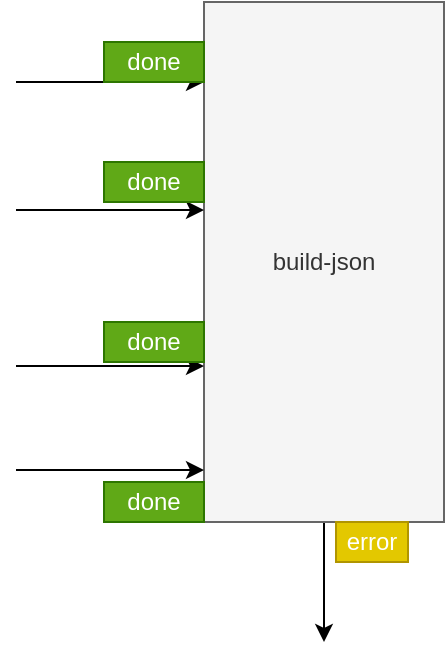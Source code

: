 <mxfile version="13.0.3" type="device" pages="5"><diagram id="1T1EqcgfaU6GcbrM_Jv0" name="build-json-external"><mxGraphModel dx="1061" dy="634" grid="1" gridSize="10" guides="1" tooltips="1" connect="1" arrows="1" fold="1" page="1" pageScale="1" pageWidth="827" pageHeight="1169" math="0" shadow="0"><root><mxCell id="0"/><mxCell id="1" parent="0"/><mxCell id="EghXT7WnJ9VSpWPg2EPJ-9" style="edgeStyle=orthogonalEdgeStyle;rounded=0;orthogonalLoop=1;jettySize=auto;html=1;exitX=0.5;exitY=1;exitDx=0;exitDy=0;" edge="1" parent="1" source="EghXT7WnJ9VSpWPg2EPJ-6"><mxGeometry relative="1" as="geometry"><mxPoint x="354" y="460" as="targetPoint"/></mxGeometry></mxCell><mxCell id="EghXT7WnJ9VSpWPg2EPJ-6" value="build-json" style="rounded=0;whiteSpace=wrap;html=1;points=[[0,0],[0,0.1],[0,0.2],[0,0.3],[0,0.4],[0,0.5],[0,0.6],[0,0.7],[0,0.8],[0,0.9],[0,1],[0.1,0],[0.2,0],[0.3,0],[0.4,0],[0.5,0],[0.6,0],[0.7,0],[0.8,0],[0.9,0],[1,0],[1,0.1],[1,0.2],[1,0.3],[1,0.4],[1,0.5],[1,0.6],[1,0.7],[1,0.8],[1,0.9],[0.1,1],[0.2,1],[0.3,1],[0.4,1],[0.5,1],[0.6,1],[0.7,1],[0.8,1],[0.9,1],[1,1]];fillColor=#f5f5f5;strokeColor=#666666;fontColor=#333333;" vertex="1" parent="1"><mxGeometry x="294" y="140" width="120" height="260" as="geometry"/></mxCell><mxCell id="EghXT7WnJ9VSpWPg2EPJ-7" value="" style="endArrow=classic;html=1;entryX=1;entryY=0;entryDx=0;entryDy=0;" edge="1" parent="1"><mxGeometry width="50" height="50" relative="1" as="geometry"><mxPoint x="200" y="180" as="sourcePoint"/><mxPoint x="294" y="180" as="targetPoint"/></mxGeometry></mxCell><mxCell id="EghXT7WnJ9VSpWPg2EPJ-12" value="error" style="text;html=1;strokeColor=#B09500;fillColor=#e3c800;align=center;verticalAlign=middle;whiteSpace=wrap;rounded=0;fontColor=#ffffff;" vertex="1" parent="1"><mxGeometry x="360" y="400" width="36" height="20" as="geometry"/></mxCell><mxCell id="NrmeNeagCms5AwJMBJBR-1" value="" style="endArrow=classic;html=1;entryX=0;entryY=0.4;entryDx=0;entryDy=0;" edge="1" parent="1" target="EghXT7WnJ9VSpWPg2EPJ-6"><mxGeometry width="50" height="50" relative="1" as="geometry"><mxPoint x="200" y="244" as="sourcePoint"/><mxPoint x="304" y="215" as="targetPoint"/></mxGeometry></mxCell><mxCell id="NrmeNeagCms5AwJMBJBR-2" value="done" style="text;html=1;strokeColor=#2D7600;fillColor=#60a917;align=center;verticalAlign=middle;whiteSpace=wrap;rounded=0;fontColor=#ffffff;" vertex="1" parent="1"><mxGeometry x="244" y="220" width="50" height="20" as="geometry"/></mxCell><mxCell id="NrmeNeagCms5AwJMBJBR-3" value="" style="endArrow=classic;html=1;entryX=0;entryY=0.7;entryDx=0;entryDy=0;" edge="1" parent="1" target="EghXT7WnJ9VSpWPg2EPJ-6"><mxGeometry width="50" height="50" relative="1" as="geometry"><mxPoint x="200" y="322" as="sourcePoint"/><mxPoint x="314" y="225" as="targetPoint"/></mxGeometry></mxCell><mxCell id="NrmeNeagCms5AwJMBJBR-4" value="done" style="text;html=1;strokeColor=#2D7600;fillColor=#60a917;align=center;verticalAlign=middle;whiteSpace=wrap;rounded=0;fontColor=#ffffff;" vertex="1" parent="1"><mxGeometry x="244" y="300" width="50" height="20" as="geometry"/></mxCell><mxCell id="NrmeNeagCms5AwJMBJBR-5" value="" style="endArrow=classic;html=1;entryX=0;entryY=0.9;entryDx=0;entryDy=0;" edge="1" parent="1" target="EghXT7WnJ9VSpWPg2EPJ-6"><mxGeometry width="50" height="50" relative="1" as="geometry"><mxPoint x="200" y="374" as="sourcePoint"/><mxPoint x="274" y="335" as="targetPoint"/></mxGeometry></mxCell><mxCell id="NrmeNeagCms5AwJMBJBR-6" value="done" style="text;html=1;strokeColor=#2D7600;fillColor=#60a917;align=center;verticalAlign=middle;whiteSpace=wrap;rounded=0;fontColor=#ffffff;" vertex="1" parent="1"><mxGeometry x="244" y="380" width="50" height="20" as="geometry"/></mxCell><mxCell id="NrmeNeagCms5AwJMBJBR-7" value="done" style="text;html=1;strokeColor=#2D7600;fillColor=#60a917;align=center;verticalAlign=middle;whiteSpace=wrap;rounded=0;fontColor=#ffffff;" vertex="1" parent="1"><mxGeometry x="244" y="160" width="50" height="20" as="geometry"/></mxCell></root></mxGraphModel></diagram><diagram name="build-json" id="1xLHEG2mEFRlmE358pij"><mxGraphModel dx="1061" dy="597" grid="1" gridSize="10" guides="1" tooltips="1" connect="1" arrows="1" fold="1" page="1" pageScale="1" pageWidth="827" pageHeight="1169" math="0" shadow="0"><root><mxCell id="z_yhmAjDzCbrWpka-lIj-0"/><mxCell id="z_yhmAjDzCbrWpka-lIj-1" parent="z_yhmAjDzCbrWpka-lIj-0"/><mxCell id="im0P0ACv-DUGU15L27CB-7" style="edgeStyle=orthogonalEdgeStyle;rounded=0;orthogonalLoop=1;jettySize=auto;html=1;exitX=1;exitY=0.5;exitDx=0;exitDy=0;entryX=0.008;entryY=0.164;entryDx=0;entryDy=0;entryPerimeter=0;" edge="1" parent="z_yhmAjDzCbrWpka-lIj-1" source="z_yhmAjDzCbrWpka-lIj-2" target="z_yhmAjDzCbrWpka-lIj-15"><mxGeometry relative="1" as="geometry"/></mxCell><mxCell id="z_yhmAjDzCbrWpka-lIj-2" value="alist-filename" style="ellipse;fillColor=#60a917;strokeColor=#2D7600;fontColor=#ffffff;" vertex="1" parent="z_yhmAjDzCbrWpka-lIj-1"><mxGeometry x="45" y="340" width="90" height="40" as="geometry"/></mxCell><mxCell id="im0P0ACv-DUGU15L27CB-6" style="edgeStyle=orthogonalEdgeStyle;rounded=0;orthogonalLoop=1;jettySize=auto;html=1;exitX=1;exitY=0.5;exitDx=0;exitDy=0;entryX=0;entryY=0.25;entryDx=0;entryDy=0;" edge="1" parent="z_yhmAjDzCbrWpka-lIj-1" source="z_yhmAjDzCbrWpka-lIj-3" target="z_yhmAjDzCbrWpka-lIj-8"><mxGeometry relative="1" as="geometry"><Array as="points"><mxPoint x="450" y="90"/><mxPoint x="450" y="138"/></Array></mxGeometry></mxCell><mxCell id="z_yhmAjDzCbrWpka-lIj-3" value="output-filename" style="ellipse;fillColor=#60a917;strokeColor=#2D7600;fontColor=#ffffff;" vertex="1" parent="z_yhmAjDzCbrWpka-lIj-1"><mxGeometry x="50" y="70" width="90" height="40" as="geometry"/></mxCell><mxCell id="im0P0ACv-DUGU15L27CB-4" style="edgeStyle=orthogonalEdgeStyle;rounded=0;orthogonalLoop=1;jettySize=auto;html=1;exitX=1;exitY=0.5;exitDx=0;exitDy=0;entryX=0;entryY=0.4;entryDx=0;entryDy=0;" edge="1" parent="z_yhmAjDzCbrWpka-lIj-1" source="z_yhmAjDzCbrWpka-lIj-4" target="im0P0ACv-DUGU15L27CB-0"><mxGeometry relative="1" as="geometry"/></mxCell><mxCell id="z_yhmAjDzCbrWpka-lIj-4" value="svg-filename" style="ellipse;fillColor=#60a917;strokeColor=#2D7600;fontColor=#ffffff;" vertex="1" parent="z_yhmAjDzCbrWpka-lIj-1"><mxGeometry x="50" y="220" width="80" height="40" as="geometry"/></mxCell><mxCell id="im0P0ACv-DUGU15L27CB-2" style="edgeStyle=orthogonalEdgeStyle;rounded=0;orthogonalLoop=1;jettySize=auto;html=1;exitX=1;exitY=0.5;exitDx=0;exitDy=0;entryX=0;entryY=0.1;entryDx=0;entryDy=0;" edge="1" parent="z_yhmAjDzCbrWpka-lIj-1" source="z_yhmAjDzCbrWpka-lIj-5" target="im0P0ACv-DUGU15L27CB-0"><mxGeometry relative="1" as="geometry"/></mxCell><mxCell id="z_yhmAjDzCbrWpka-lIj-5" value="done" style="ellipse;fillColor=#60a917;strokeColor=#2D7600;fontColor=#ffffff;" vertex="1" parent="z_yhmAjDzCbrWpka-lIj-1"><mxGeometry x="60" y="140" width="70" height="40" as="geometry"/></mxCell><mxCell id="z_yhmAjDzCbrWpka-lIj-6" value="error" style="ellipse;fillColor=#e3c800;strokeColor=#B09500;fontColor=#ffffff;" vertex="1" parent="z_yhmAjDzCbrWpka-lIj-1"><mxGeometry x="720" y="500" width="70" height="40" as="geometry"/></mxCell><mxCell id="im0P0ACv-DUGU15L27CB-9" style="edgeStyle=orthogonalEdgeStyle;rounded=0;orthogonalLoop=1;jettySize=auto;html=1;exitX=0.5;exitY=1;exitDx=0;exitDy=0;entryX=0;entryY=0.5;entryDx=0;entryDy=0;" edge="1" parent="z_yhmAjDzCbrWpka-lIj-1" source="z_yhmAjDzCbrWpka-lIj-8" target="z_yhmAjDzCbrWpka-lIj-6"><mxGeometry relative="1" as="geometry"><Array as="points"><mxPoint x="594" y="250"/><mxPoint x="690" y="250"/><mxPoint x="690" y="520"/></Array></mxGeometry></mxCell><mxCell id="z_yhmAjDzCbrWpka-lIj-8" value="file-writer" style="rounded=0;fillColor=#f5f5f5;strokeColor=#666666;fontColor=#333333;" vertex="1" parent="z_yhmAjDzCbrWpka-lIj-1"><mxGeometry x="534" y="110" width="120" height="110" as="geometry"/></mxCell><mxCell id="z_yhmAjDzCbrWpka-lIj-11" value="filename" style="text;strokeColor=none;fillColor=none;align=center;verticalAlign=middle;rounded=0;" vertex="1" parent="z_yhmAjDzCbrWpka-lIj-1"><mxGeometry x="484" y="120" width="50" height="20" as="geometry"/></mxCell><mxCell id="z_yhmAjDzCbrWpka-lIj-12" value="write" style="text;strokeColor=none;fillColor=none;align=center;verticalAlign=middle;rounded=0;" vertex="1" parent="z_yhmAjDzCbrWpka-lIj-1"><mxGeometry x="484" y="190" width="50" height="20" as="geometry"/></mxCell><mxCell id="z_yhmAjDzCbrWpka-lIj-13" value="error" style="text;strokeColor=none;fillColor=none;align=center;verticalAlign=middle;rounded=0;" vertex="1" parent="z_yhmAjDzCbrWpka-lIj-1"><mxGeometry x="600" y="220" width="36" height="20" as="geometry"/></mxCell><mxCell id="im0P0ACv-DUGU15L27CB-8" style="edgeStyle=orthogonalEdgeStyle;rounded=0;orthogonalLoop=1;jettySize=auto;html=1;exitX=0.5;exitY=1;exitDx=0;exitDy=0;entryX=0;entryY=0.5;entryDx=0;entryDy=0;" edge="1" parent="z_yhmAjDzCbrWpka-lIj-1" source="z_yhmAjDzCbrWpka-lIj-15" target="z_yhmAjDzCbrWpka-lIj-6"><mxGeometry relative="1" as="geometry"/></mxCell><mxCell id="z_yhmAjDzCbrWpka-lIj-15" value="alist-writer" style="rounded=0;fillColor=#f5f5f5;strokeColor=#666666;fontColor=#333333;" vertex="1" parent="z_yhmAjDzCbrWpka-lIj-1"><mxGeometry x="534" y="340" width="120" height="110" as="geometry"/></mxCell><mxCell id="z_yhmAjDzCbrWpka-lIj-18" value="filename" style="text;strokeColor=none;fillColor=none;align=center;verticalAlign=middle;rounded=0;" vertex="1" parent="z_yhmAjDzCbrWpka-lIj-1"><mxGeometry x="484" y="340" width="50" height="20" as="geometry"/></mxCell><mxCell id="z_yhmAjDzCbrWpka-lIj-19" value="write" style="text;strokeColor=none;fillColor=none;align=center;verticalAlign=middle;rounded=0;" vertex="1" parent="z_yhmAjDzCbrWpka-lIj-1"><mxGeometry x="484" y="430" width="50" height="20" as="geometry"/></mxCell><mxCell id="z_yhmAjDzCbrWpka-lIj-20" value="error" style="text;strokeColor=none;fillColor=none;align=center;verticalAlign=middle;rounded=0;" vertex="1" parent="z_yhmAjDzCbrWpka-lIj-1"><mxGeometry x="600" y="450" width="36" height="20" as="geometry"/></mxCell><mxCell id="im0P0ACv-DUGU15L27CB-10" style="edgeStyle=orthogonalEdgeStyle;rounded=0;orthogonalLoop=1;jettySize=auto;html=1;exitX=0.5;exitY=1;exitDx=0;exitDy=0;entryX=0;entryY=0.5;entryDx=0;entryDy=0;" edge="1" parent="z_yhmAjDzCbrWpka-lIj-1" source="im0P0ACv-DUGU15L27CB-0" target="z_yhmAjDzCbrWpka-lIj-6"><mxGeometry relative="1" as="geometry"/></mxCell><mxCell id="im0P0ACv-DUGU15L27CB-12" style="edgeStyle=orthogonalEdgeStyle;rounded=0;orthogonalLoop=1;jettySize=auto;html=1;exitX=1;exitY=0.3;exitDx=0;exitDy=0;entryX=0;entryY=0.75;entryDx=0;entryDy=0;" edge="1" parent="z_yhmAjDzCbrWpka-lIj-1" source="im0P0ACv-DUGU15L27CB-0" target="z_yhmAjDzCbrWpka-lIj-8"><mxGeometry relative="1" as="geometry"/></mxCell><mxCell id="im0P0ACv-DUGU15L27CB-14" style="edgeStyle=orthogonalEdgeStyle;rounded=0;orthogonalLoop=1;jettySize=auto;html=1;exitX=1;exitY=0.8;exitDx=0;exitDy=0;entryX=0;entryY=0.75;entryDx=0;entryDy=0;" edge="1" parent="z_yhmAjDzCbrWpka-lIj-1" source="im0P0ACv-DUGU15L27CB-0" target="z_yhmAjDzCbrWpka-lIj-15"><mxGeometry relative="1" as="geometry"><Array as="points"><mxPoint x="460" y="268"/><mxPoint x="460" y="423"/></Array></mxGeometry></mxCell><mxCell id="im0P0ACv-DUGU15L27CB-0" value="build" style="rounded=0;points=[[0,0],[0,0.1],[0,0.2],[0,0.3],[0,0.4],[0,0.5],[0,0.6],[0,0.7],[0,0.8],[0,0.9],[0,1],[0.1,0],[0.2,0],[0.3,0],[0.4,0],[0.5,0],[0.6,0],[0.7,0],[0.8,0],[0.9,0],[1,0],[1,0.1],[1,0.2],[1,0.3],[1,0.4],[1,0.5],[1,0.6],[1,0.7],[1,0.8],[1,0.9],[0.1,1],[0.2,1],[0.3,1],[0.4,1],[0.5,1],[0.6,1],[0.7,1],[0.8,1],[0.9,1],[1,1]]" vertex="1" parent="z_yhmAjDzCbrWpka-lIj-1"><mxGeometry x="300" y="140" width="120" height="160" as="geometry"/></mxCell><mxCell id="im0P0ACv-DUGU15L27CB-3" value="done" style="text;strokeColor=none;fillColor=none;align=center;verticalAlign=middle;rounded=0;" vertex="1" parent="z_yhmAjDzCbrWpka-lIj-1"><mxGeometry x="250" y="140" width="50" height="20" as="geometry"/></mxCell><mxCell id="im0P0ACv-DUGU15L27CB-5" value="svg-filename" style="text;strokeColor=none;fillColor=none;align=center;verticalAlign=middle;rounded=0;" vertex="1" parent="z_yhmAjDzCbrWpka-lIj-1"><mxGeometry x="220" y="180" width="80" height="20" as="geometry"/></mxCell><mxCell id="im0P0ACv-DUGU15L27CB-11" value="error" style="text;strokeColor=none;fillColor=none;align=center;verticalAlign=middle;rounded=0;" vertex="1" parent="z_yhmAjDzCbrWpka-lIj-1"><mxGeometry x="360" y="300" width="36" height="20" as="geometry"/></mxCell><mxCell id="im0P0ACv-DUGU15L27CB-13" value="json-collection" style="text;strokeColor=none;fillColor=none;align=center;verticalAlign=middle;rounded=0;" vertex="1" parent="z_yhmAjDzCbrWpka-lIj-1"><mxGeometry x="420" y="170" width="80" height="20" as="geometry"/></mxCell><mxCell id="im0P0ACv-DUGU15L27CB-15" value="alist" style="text;strokeColor=none;fillColor=none;align=center;verticalAlign=middle;rounded=0;" vertex="1" parent="z_yhmAjDzCbrWpka-lIj-1"><mxGeometry x="420" y="240" width="50" height="20" as="geometry"/></mxCell></root></mxGraphModel></diagram><diagram id="f4ItNwVs6xwVN_JM17BA" name="build"><mxGraphModel dx="1061" dy="597" grid="1" gridSize="10" guides="1" tooltips="1" connect="1" arrows="1" fold="1" page="1" pageScale="1" pageWidth="1169" pageHeight="827" math="0" shadow="0"><root><mxCell id="zDR7aq5F81rlxjA4Itsq-0"/><mxCell id="zDR7aq5F81rlxjA4Itsq-1" parent="zDR7aq5F81rlxjA4Itsq-0"/><mxCell id="1GD4Z7pLO8hJJExe25a3-0" value="error" style="ellipse;fillColor=#e3c800;strokeColor=#B09500;fontColor=#ffffff;" vertex="1" parent="zDR7aq5F81rlxjA4Itsq-1"><mxGeometry x="1000" y="480" width="70" height="40" as="geometry"/></mxCell><mxCell id="1GD4Z7pLO8hJJExe25a3-1" value="done" style="ellipse;fillColor=#e3c800;strokeColor=#B09500;fontColor=#ffffff;" vertex="1" parent="zDR7aq5F81rlxjA4Itsq-1"><mxGeometry x="1000" y="320" width="70" height="40" as="geometry"/></mxCell><mxCell id="1GD4Z7pLO8hJJExe25a3-2" value="alist" style="ellipse;fillColor=#e3c800;strokeColor=#B09500;fontColor=#ffffff;" vertex="1" parent="zDR7aq5F81rlxjA4Itsq-1"><mxGeometry x="1000" y="240" width="70" height="40" as="geometry"/></mxCell><mxCell id="LwsHTdTkZZeSENT47YjR-4" style="edgeStyle=orthogonalEdgeStyle;rounded=0;orthogonalLoop=1;jettySize=auto;html=1;exitX=1;exitY=0.5;exitDx=0;exitDy=0;entryX=0;entryY=0.1;entryDx=0;entryDy=0;" edge="1" parent="zDR7aq5F81rlxjA4Itsq-1" source="nuTjEJ0z_hi4mHTSyG8Z-0" target="nuTjEJ0z_hi4mHTSyG8Z-4"><mxGeometry relative="1" as="geometry"><Array as="points"><mxPoint x="200" y="130"/><mxPoint x="200" y="144"/></Array></mxGeometry></mxCell><mxCell id="nuTjEJ0z_hi4mHTSyG8Z-0" value="svg-filename" style="ellipse;fillColor=#60a917;strokeColor=#2D7600;fontColor=#ffffff;" vertex="1" parent="zDR7aq5F81rlxjA4Itsq-1"><mxGeometry x="80" y="110" width="90" height="40" as="geometry"/></mxCell><mxCell id="l39J67O5yQPsQDaYw05Q-1" style="edgeStyle=orthogonalEdgeStyle;rounded=0;orthogonalLoop=1;jettySize=auto;html=1;exitX=1;exitY=0.5;exitDx=0;exitDy=0;entryX=0;entryY=0.3;entryDx=0;entryDy=0;" edge="1" parent="zDR7aq5F81rlxjA4Itsq-1" source="nuTjEJ0z_hi4mHTSyG8Z-1" target="nuTjEJ0z_hi4mHTSyG8Z-4"><mxGeometry relative="1" as="geometry"/></mxCell><mxCell id="nuTjEJ0z_hi4mHTSyG8Z-1" value="done" style="ellipse;fillColor=#60a917;strokeColor=#2D7600;fontColor=#ffffff;" vertex="1" parent="zDR7aq5F81rlxjA4Itsq-1"><mxGeometry x="80" y="200" width="90" height="40" as="geometry"/></mxCell><mxCell id="nuTjEJ0z_hi4mHTSyG8Z-2" value="json-collection" style="ellipse;fillColor=#e3c800;strokeColor=#B09500;fontColor=#ffffff;" vertex="1" parent="zDR7aq5F81rlxjA4Itsq-1"><mxGeometry x="970" y="120" width="100" height="40" as="geometry"/></mxCell><mxCell id="l39J67O5yQPsQDaYw05Q-5" style="edgeStyle=orthogonalEdgeStyle;rounded=0;orthogonalLoop=1;jettySize=auto;html=1;exitX=1;exitY=0.2;exitDx=0;exitDy=0;entryX=0;entryY=0.1;entryDx=0;entryDy=0;" edge="1" parent="zDR7aq5F81rlxjA4Itsq-1" source="nuTjEJ0z_hi4mHTSyG8Z-4" target="nuTjEJ0z_hi4mHTSyG8Z-5"><mxGeometry relative="1" as="geometry"/></mxCell><mxCell id="l39J67O5yQPsQDaYw05Q-8" style="edgeStyle=orthogonalEdgeStyle;rounded=0;orthogonalLoop=1;jettySize=auto;html=1;exitX=1;exitY=0.5;exitDx=0;exitDy=0;entryX=0;entryY=0.4;entryDx=0;entryDy=0;" edge="1" parent="zDR7aq5F81rlxjA4Itsq-1" source="nuTjEJ0z_hi4mHTSyG8Z-4" target="nuTjEJ0z_hi4mHTSyG8Z-5"><mxGeometry relative="1" as="geometry"/></mxCell><mxCell id="l39J67O5yQPsQDaYw05Q-11" style="edgeStyle=orthogonalEdgeStyle;rounded=0;orthogonalLoop=1;jettySize=auto;html=1;exitX=1;exitY=0.8;exitDx=0;exitDy=0;entryX=-0.015;entryY=0.765;entryDx=0;entryDy=0;entryPerimeter=0;" edge="1" parent="zDR7aq5F81rlxjA4Itsq-1" source="nuTjEJ0z_hi4mHTSyG8Z-4" target="nuTjEJ0z_hi4mHTSyG8Z-5"><mxGeometry relative="1" as="geometry"/></mxCell><mxCell id="l39J67O5yQPsQDaYw05Q-20" style="edgeStyle=orthogonalEdgeStyle;rounded=0;orthogonalLoop=1;jettySize=auto;html=1;exitX=0.5;exitY=1;exitDx=0;exitDy=0;entryX=0;entryY=0.5;entryDx=0;entryDy=0;" edge="1" parent="zDR7aq5F81rlxjA4Itsq-1" source="nuTjEJ0z_hi4mHTSyG8Z-4" target="1GD4Z7pLO8hJJExe25a3-0"><mxGeometry relative="1" as="geometry"/></mxCell><mxCell id="nuTjEJ0z_hi4mHTSyG8Z-4" value="build-recursive" style="rounded=0;points=[[0,0],[0,0.1],[0,0.2],[0,0.3],[0,0.4],[0,0.5],[0,0.6],[0,0.7],[0,0.8],[0,0.9],[0,1],[0.1,0],[0.2,0],[0.3,0],[0.4,0],[0.5,0],[0.6,0],[0.7,0],[0.8,0],[0.9,0],[1,0],[1,0.1],[1,0.2],[1,0.3],[1,0.4],[1,0.5],[1,0.6],[1,0.7],[1,0.8],[1,0.9],[0.1,1],[0.2,1],[0.3,1],[0.4,1],[0.5,1],[0.6,1],[0.7,1],[0.8,1],[0.9,1],[1,1]]" vertex="1" parent="zDR7aq5F81rlxjA4Itsq-1"><mxGeometry x="280" y="120" width="160" height="240" as="geometry"/></mxCell><mxCell id="l39J67O5yQPsQDaYw05Q-3" style="edgeStyle=orthogonalEdgeStyle;rounded=0;orthogonalLoop=1;jettySize=auto;html=1;exitX=1;exitY=0.9;exitDx=0;exitDy=0;entryX=0;entryY=0.5;entryDx=0;entryDy=0;" edge="1" parent="zDR7aq5F81rlxjA4Itsq-1" source="nuTjEJ0z_hi4mHTSyG8Z-5" target="1GD4Z7pLO8hJJExe25a3-1"><mxGeometry relative="1" as="geometry"/></mxCell><mxCell id="l39J67O5yQPsQDaYw05Q-16" style="edgeStyle=orthogonalEdgeStyle;rounded=0;orthogonalLoop=1;jettySize=auto;html=1;exitX=1;exitY=0.1;exitDx=0;exitDy=0;" edge="1" parent="zDR7aq5F81rlxjA4Itsq-1" source="nuTjEJ0z_hi4mHTSyG8Z-5" target="nuTjEJ0z_hi4mHTSyG8Z-2"><mxGeometry relative="1" as="geometry"/></mxCell><mxCell id="l39J67O5yQPsQDaYw05Q-18" style="edgeStyle=orthogonalEdgeStyle;rounded=0;orthogonalLoop=1;jettySize=auto;html=1;exitX=1;exitY=0.4;exitDx=0;exitDy=0;entryX=0;entryY=0.5;entryDx=0;entryDy=0;" edge="1" parent="zDR7aq5F81rlxjA4Itsq-1" source="nuTjEJ0z_hi4mHTSyG8Z-5" target="1GD4Z7pLO8hJJExe25a3-2"><mxGeometry relative="1" as="geometry"/></mxCell><mxCell id="l39J67O5yQPsQDaYw05Q-21" style="edgeStyle=orthogonalEdgeStyle;rounded=0;orthogonalLoop=1;jettySize=auto;html=1;exitX=0.5;exitY=1;exitDx=0;exitDy=0;" edge="1" parent="zDR7aq5F81rlxjA4Itsq-1" source="nuTjEJ0z_hi4mHTSyG8Z-5"><mxGeometry relative="1" as="geometry"><mxPoint x="1000" y="500" as="targetPoint"/><Array as="points"><mxPoint x="705" y="500"/></Array></mxGeometry></mxCell><mxCell id="nuTjEJ0z_hi4mHTSyG8Z-5" value="build-collector" style="rounded=0;fillColor=#f5f5f5;strokeColor=#666666;fontColor=#333333;points=[[0,0],[0,0.1],[0,0.2],[0,0.3],[0,0.4],[0,0.5],[0,0.6],[0,0.7],[0,0.8],[0,0.9],[0,1],[0.1,0],[0.2,0],[0.3,0],[0.4,0],[0.5,0],[0.6,0],[0.7,0],[0.8,0],[0.9,0],[1,0],[1,0.1],[1,0.2],[1,0.3],[1,0.4],[1,0.5],[1,0.6],[1,0.7],[1,0.8],[1,0.9],[0.1,1],[0.2,1],[0.3,1],[0.4,1],[0.5,1],[0.6,1],[0.7,1],[0.8,1],[0.9,1],[1,1]]" vertex="1" parent="zDR7aq5F81rlxjA4Itsq-1"><mxGeometry x="640" y="160" width="130" height="200" as="geometry"/></mxCell><mxCell id="l39J67O5yQPsQDaYw05Q-0" value="svg-filename" style="text;strokeColor=none;fillColor=none;align=center;verticalAlign=middle;rounded=0;" vertex="1" parent="zDR7aq5F81rlxjA4Itsq-1"><mxGeometry x="210" y="120" width="70" height="20" as="geometry"/></mxCell><mxCell id="l39J67O5yQPsQDaYw05Q-2" value="done" style="text;strokeColor=none;fillColor=none;align=center;verticalAlign=middle;rounded=0;" vertex="1" parent="zDR7aq5F81rlxjA4Itsq-1"><mxGeometry x="230" y="170" width="50" height="20" as="geometry"/></mxCell><mxCell id="l39J67O5yQPsQDaYw05Q-4" value="done" style="text;strokeColor=none;fillColor=none;align=center;verticalAlign=middle;rounded=0;" vertex="1" parent="zDR7aq5F81rlxjA4Itsq-1"><mxGeometry x="770" y="340" width="50" height="20" as="geometry"/></mxCell><mxCell id="l39J67O5yQPsQDaYw05Q-6" value="graph" style="text;strokeColor=none;fillColor=none;align=center;verticalAlign=middle;rounded=0;" vertex="1" parent="zDR7aq5F81rlxjA4Itsq-1"><mxGeometry x="440" y="150" width="50" height="20" as="geometry"/></mxCell><mxCell id="l39J67O5yQPsQDaYw05Q-7" value="graph" style="text;strokeColor=none;fillColor=none;align=center;verticalAlign=middle;rounded=0;" vertex="1" parent="zDR7aq5F81rlxjA4Itsq-1"><mxGeometry x="590" y="160" width="50" height="20" as="geometry"/></mxCell><mxCell id="l39J67O5yQPsQDaYw05Q-9" value="name" style="text;strokeColor=none;fillColor=none;align=center;verticalAlign=middle;rounded=0;" vertex="1" parent="zDR7aq5F81rlxjA4Itsq-1"><mxGeometry x="440" y="220" width="50" height="20" as="geometry"/></mxCell><mxCell id="l39J67O5yQPsQDaYw05Q-10" value="name" style="text;strokeColor=none;fillColor=none;align=center;verticalAlign=middle;rounded=0;" vertex="1" parent="zDR7aq5F81rlxjA4Itsq-1"><mxGeometry x="590" y="220" width="50" height="20" as="geometry"/></mxCell><mxCell id="l39J67O5yQPsQDaYw05Q-12" value="descriptor" style="text;strokeColor=none;fillColor=none;align=center;verticalAlign=middle;rounded=0;" vertex="1" parent="zDR7aq5F81rlxjA4Itsq-1"><mxGeometry x="440" y="290" width="70" height="20" as="geometry"/></mxCell><mxCell id="l39J67O5yQPsQDaYw05Q-15" value="descriptor" style="text;strokeColor=none;fillColor=none;align=center;verticalAlign=middle;rounded=0;" vertex="1" parent="zDR7aq5F81rlxjA4Itsq-1"><mxGeometry x="570" y="320" width="70" height="20" as="geometry"/></mxCell><mxCell id="l39J67O5yQPsQDaYw05Q-17" value="final-code" style="text;strokeColor=none;fillColor=none;align=center;verticalAlign=middle;rounded=0;" vertex="1" parent="zDR7aq5F81rlxjA4Itsq-1"><mxGeometry x="770" y="160" width="70" height="20" as="geometry"/></mxCell><mxCell id="l39J67O5yQPsQDaYw05Q-19" value="alist" style="text;strokeColor=none;fillColor=none;align=center;verticalAlign=middle;rounded=0;" vertex="1" parent="zDR7aq5F81rlxjA4Itsq-1"><mxGeometry x="770" y="220" width="70" height="20" as="geometry"/></mxCell><mxCell id="l39J67O5yQPsQDaYw05Q-22" value="error" style="text;strokeColor=none;fillColor=none;align=center;verticalAlign=middle;rounded=0;" vertex="1" parent="zDR7aq5F81rlxjA4Itsq-1"><mxGeometry x="360" y="360" width="50" height="20" as="geometry"/></mxCell><mxCell id="l39J67O5yQPsQDaYw05Q-23" value="error" style="text;strokeColor=none;fillColor=none;align=center;verticalAlign=middle;rounded=0;" vertex="1" parent="zDR7aq5F81rlxjA4Itsq-1"><mxGeometry x="650" y="360" width="50" height="20" as="geometry"/></mxCell><mxCell id="b_Sfbcw37gU-q87eROqU-0" value="[{&quot;dir&quot;:&quot;build_process/&quot;,&quot;file&quot;:&quot;parts/cl/build-collector.lisp&quot;,&quot;kindName&quot;:&quot;build-collector&quot;,&quot;ref&quot;:&quot;master&quot;,&quot;repo&quot;:&quot;https://github.com/bmfbp/bmfbp.git&quot;}]" style="rounded=1;" vertex="1" parent="zDR7aq5F81rlxjA4Itsq-1"><mxGeometry x="60" y="570" width="900" height="70" as="geometry"/></mxCell></root></mxGraphModel></diagram><diagram name="build-recursive" id="Sb-dwRj97mzkCQ5goh9y"><mxGraphModel dx="2230" dy="597" grid="1" gridSize="10" guides="1" tooltips="1" connect="1" arrows="1" fold="1" page="1" pageScale="1" pageWidth="1169" pageHeight="827" math="0" shadow="0"><root><mxCell id="jy3WaruQbILw4qczyS1H-0"/><mxCell id="jy3WaruQbILw4qczyS1H-1" parent="jy3WaruQbILw4qczyS1H-0"/><mxCell id="jy3WaruQbILw4qczyS1H-2" style="edgeStyle=orthogonalEdgeStyle;rounded=0;orthogonalLoop=1;jettySize=auto;html=1;exitX=1;exitY=0.2;exitDx=0;exitDy=0;entryX=0.014;entryY=0.156;entryDx=0;entryDy=0;entryPerimeter=0;" edge="1" parent="jy3WaruQbILw4qczyS1H-1" source="jy3WaruQbILw4qczyS1H-4" target="cr90HOVM2Hntuyx2uaid-0"><mxGeometry relative="1" as="geometry"><mxPoint x="790" y="240" as="targetPoint"/><Array as="points"><mxPoint x="728" y="72"/><mxPoint x="728" y="120"/></Array></mxGeometry></mxCell><mxCell id="jy3WaruQbILw4qczyS1H-3" style="edgeStyle=orthogonalEdgeStyle;rounded=0;orthogonalLoop=1;jettySize=auto;html=1;exitX=0.4;exitY=1;exitDx=0;exitDy=0;entryX=0;entryY=0.5;entryDx=0;entryDy=0;" edge="1" parent="jy3WaruQbILw4qczyS1H-1" source="jy3WaruQbILw4qczyS1H-4" target="jy3WaruQbILw4qczyS1H-29"><mxGeometry relative="1" as="geometry"><Array as="points"><mxPoint x="488" y="240"/><mxPoint x="690" y="240"/><mxPoint x="690" y="500"/></Array></mxGeometry></mxCell><mxCell id="cr90HOVM2Hntuyx2uaid-22" style="edgeStyle=orthogonalEdgeStyle;rounded=0;orthogonalLoop=1;jettySize=auto;html=1;exitX=1;exitY=0.5;exitDx=0;exitDy=0;entryX=0;entryY=0.4;entryDx=0;entryDy=0;" edge="1" parent="jy3WaruQbILw4qczyS1H-1" source="jy3WaruQbILw4qczyS1H-4" target="jy3WaruQbILw4qczyS1H-11"><mxGeometry relative="1" as="geometry"><mxPoint x="680" y="120" as="targetPoint"/><Array as="points"><mxPoint x="700" y="120"/><mxPoint x="700" y="230"/><mxPoint x="100" y="230"/><mxPoint x="100" y="354"/></Array></mxGeometry></mxCell><mxCell id="cr90HOVM2Hntuyx2uaid-23" style="edgeStyle=orthogonalEdgeStyle;rounded=0;orthogonalLoop=1;jettySize=auto;html=1;exitX=1;exitY=0.9;exitDx=0;exitDy=0;entryX=1;entryY=1;entryDx=0;entryDy=0;" edge="1" parent="jy3WaruQbILw4qczyS1H-1" source="jy3WaruQbILw4qczyS1H-4" target="cr90HOVM2Hntuyx2uaid-6"><mxGeometry relative="1" as="geometry"><mxPoint x="690" y="184" as="targetPoint"/><Array as="points"><mxPoint x="680" y="184"/><mxPoint x="680" y="175"/></Array></mxGeometry></mxCell><mxCell id="jy3WaruQbILw4qczyS1H-4" value="compile-single-diagram" style="rounded=0;points=[[0,0],[0,0.1],[0,0.2],[0,0.3],[0,0.4],[0,0.5],[0,0.6],[0,0.7],[0,0.8],[0,0.9],[0,1],[0.1,0],[0.2,0],[0.3,0],[0.4,0],[0.5,0],[0.6,0],[0.7,0],[0.8,0],[0.9,0],[1,0],[1,0.1],[1,0.2],[1,0.3],[1,0.4],[1,0.5],[1,0.6],[1,0.7],[1,0.8],[1,0.9],[0.1,1],[0.2,1],[0.3,1],[0.4,1],[0.5,1],[0.6,1],[0.7,1],[0.8,1],[0.9,1],[1,1]]" vertex="1" parent="jy3WaruQbILw4qczyS1H-1"><mxGeometry x="440" y="40" width="160" height="160" as="geometry"/></mxCell><mxCell id="jy3WaruQbILw4qczyS1H-5" value="svg-filename" style="text;strokeColor=none;fillColor=none;align=center;verticalAlign=middle;rounded=0;" vertex="1" parent="jy3WaruQbILw4qczyS1H-1"><mxGeometry x="370" y="90" width="70" height="20" as="geometry"/></mxCell><mxCell id="jy3WaruQbILw4qczyS1H-6" value="error" style="text;strokeColor=none;fillColor=none;align=center;verticalAlign=middle;rounded=0;" vertex="1" parent="jy3WaruQbILw4qczyS1H-1"><mxGeometry x="500" y="200" width="36" height="20" as="geometry"/></mxCell><mxCell id="jy3WaruQbILw4qczyS1H-7" value="name" style="text;strokeColor=none;fillColor=none;align=center;verticalAlign=middle;rounded=0;" vertex="1" parent="jy3WaruQbILw4qczyS1H-1"><mxGeometry x="600" y="50" width="50" height="20" as="geometry"/></mxCell><mxCell id="jy3WaruQbILw4qczyS1H-8" style="edgeStyle=orthogonalEdgeStyle;rounded=0;orthogonalLoop=1;jettySize=auto;html=1;exitX=1;exitY=0.2;exitDx=0;exitDy=0;entryX=0;entryY=0.4;entryDx=0;entryDy=0;" edge="1" parent="jy3WaruQbILw4qczyS1H-1" source="jy3WaruQbILw4qczyS1H-11" target="jy3WaruQbILw4qczyS1H-21"><mxGeometry relative="1" as="geometry"><mxPoint x="1000" y="342" as="targetPoint"/><Array as="points"><mxPoint x="300" y="322"/><mxPoint x="300" y="344"/></Array></mxGeometry></mxCell><mxCell id="jy3WaruQbILw4qczyS1H-10" style="edgeStyle=orthogonalEdgeStyle;rounded=0;orthogonalLoop=1;jettySize=auto;html=1;exitX=0.4;exitY=1;exitDx=0;exitDy=0;entryX=0;entryY=0.5;entryDx=0;entryDy=0;" edge="1" parent="jy3WaruQbILw4qczyS1H-1" source="jy3WaruQbILw4qczyS1H-11" target="jy3WaruQbILw4qczyS1H-29"><mxGeometry relative="1" as="geometry"/></mxCell><mxCell id="jy3WaruQbILw4qczyS1H-11" value="get-manifest-file" style="rounded=0;fillColor=#f5f5f5;strokeColor=#666666;fontColor=#333333;points=[[0,0],[0,0.1],[0,0.2],[0,0.3],[0,0.4],[0,0.5],[0,0.6],[0,0.7],[0,0.8],[0,0.9],[0,1],[0.1,0],[0.2,0],[0.3,0],[0.4,0],[0.5,0],[0.6,0],[0.7,0],[0.8,0],[0.9,0],[1,0],[1,0.1],[1,0.2],[1,0.3],[1,0.4],[1,0.5],[1,0.6],[1,0.7],[1,0.8],[1,0.9],[0.1,1],[0.2,1],[0.3,1],[0.4,1],[0.5,1],[0.6,1],[0.7,1],[0.8,1],[0.9,1],[1,1]]" vertex="1" parent="jy3WaruQbILw4qczyS1H-1"><mxGeometry x="130" y="290" width="120" height="160" as="geometry"/></mxCell><mxCell id="jy3WaruQbILw4qczyS1H-12" value="in" style="text;strokeColor=none;fillColor=none;align=center;verticalAlign=middle;rounded=0;" vertex="1" parent="jy3WaruQbILw4qczyS1H-1"><mxGeometry x="110" y="330" width="20" height="20" as="geometry"/></mxCell><mxCell id="jy3WaruQbILw4qczyS1H-13" value="error" style="text;strokeColor=none;fillColor=none;align=center;verticalAlign=middle;rounded=0;" vertex="1" parent="jy3WaruQbILw4qczyS1H-1"><mxGeometry x="180" y="450" width="36" height="20" as="geometry"/></mxCell><mxCell id="jy3WaruQbILw4qczyS1H-14" value="out" style="text;strokeColor=none;fillColor=none;align=center;verticalAlign=middle;rounded=0;" vertex="1" parent="jy3WaruQbILw4qczyS1H-1"><mxGeometry x="250" y="300" width="30" height="20" as="geometry"/></mxCell><mxCell id="jy3WaruQbILw4qczyS1H-19" style="edgeStyle=orthogonalEdgeStyle;rounded=0;orthogonalLoop=1;jettySize=auto;html=1;entryX=0;entryY=0.9;entryDx=0;entryDy=0;exitX=1;exitY=0.8;exitDx=0;exitDy=0;" edge="1" parent="jy3WaruQbILw4qczyS1H-1" source="jy3WaruQbILw4qczyS1H-21" target="cr90HOVM2Hntuyx2uaid-0"><mxGeometry relative="1" as="geometry"><mxPoint x="755" y="127" as="sourcePoint"/><Array as="points"><mxPoint x="720" y="408"/><mxPoint x="720" y="239"/></Array></mxGeometry></mxCell><mxCell id="jy3WaruQbILw4qczyS1H-20" style="edgeStyle=orthogonalEdgeStyle;rounded=0;orthogonalLoop=1;jettySize=auto;html=1;exitX=0.4;exitY=1;exitDx=0;exitDy=0;entryX=0;entryY=0.5;entryDx=0;entryDy=0;" edge="1" parent="jy3WaruQbILw4qczyS1H-1" source="jy3WaruQbILw4qczyS1H-21" target="jy3WaruQbILw4qczyS1H-29"><mxGeometry relative="1" as="geometry"/></mxCell><mxCell id="cr90HOVM2Hntuyx2uaid-26" style="edgeStyle=orthogonalEdgeStyle;rounded=0;orthogonalLoop=1;jettySize=auto;html=1;exitX=1;exitY=0.1;exitDx=0;exitDy=0;entryX=1;entryY=1;entryDx=0;entryDy=0;" edge="1" parent="jy3WaruQbILw4qczyS1H-1" source="jy3WaruQbILw4qczyS1H-21" target="jy3WaruQbILw4qczyS1H-5"><mxGeometry relative="1" as="geometry"><mxPoint x="420" y="130" as="targetPoint"/><Array as="points"><mxPoint x="680" y="296"/><mxPoint x="680" y="260"/><mxPoint x="360" y="260"/><mxPoint x="360" y="110"/></Array></mxGeometry></mxCell><mxCell id="jy3WaruQbILw4qczyS1H-21" value="schematic-or-leaf" style="rounded=0;fillColor=#f5f5f5;strokeColor=#666666;fontColor=#333333;points=[[0,0],[0,0.1],[0,0.2],[0,0.3],[0,0.4],[0,0.5],[0,0.6],[0,0.7],[0,0.8],[0,0.9],[0,1],[0.1,0],[0.2,0],[0.3,0],[0.4,0],[0.5,0],[0.6,0],[0.7,0],[0.8,0],[0.9,0],[1,0],[1,0.1],[1,0.2],[1,0.3],[1,0.4],[1,0.5],[1,0.6],[1,0.7],[1,0.8],[1,0.9],[0.1,1],[0.2,1],[0.3,1],[0.4,1],[0.5,1],[0.6,1],[0.7,1],[0.8,1],[0.9,1],[1,1]]" vertex="1" parent="jy3WaruQbILw4qczyS1H-1"><mxGeometry x="440" y="280" width="120" height="160" as="geometry"/></mxCell><mxCell id="jy3WaruQbILw4qczyS1H-22" value="manifest-as-json-string" style="text;strokeColor=none;fillColor=none;align=center;verticalAlign=middle;rounded=0;" vertex="1" parent="jy3WaruQbILw4qczyS1H-1"><mxGeometry x="310" y="320" width="130" height="20" as="geometry"/></mxCell><mxCell id="jy3WaruQbILw4qczyS1H-23" value="error" style="text;strokeColor=none;fillColor=none;align=center;verticalAlign=middle;rounded=0;" vertex="1" parent="jy3WaruQbILw4qczyS1H-1"><mxGeometry x="500" y="440" width="36" height="20" as="geometry"/></mxCell><mxCell id="jy3WaruQbILw4qczyS1H-25" value="child-descriptor" style="text;strokeColor=none;fillColor=none;align=center;verticalAlign=middle;rounded=0;" vertex="1" parent="jy3WaruQbILw4qczyS1H-1"><mxGeometry x="560" y="380" width="90" height="20" as="geometry"/></mxCell><mxCell id="jy3WaruQbILw4qczyS1H-26" value="schematic-filename" style="text;strokeColor=none;fillColor=none;align=center;verticalAlign=middle;rounded=0;" vertex="1" parent="jy3WaruQbILw4qczyS1H-1"><mxGeometry x="565" y="270" width="105" height="20" as="geometry"/></mxCell><mxCell id="jy3WaruQbILw4qczyS1H-27" value="name" style="ellipse;fillColor=#e3c800;strokeColor=#B09500;fontColor=#ffffff;" vertex="1" parent="jy3WaruQbILw4qczyS1H-1"><mxGeometry x="1080" y="40" width="70" height="40" as="geometry"/></mxCell><mxCell id="jy3WaruQbILw4qczyS1H-28" value="graph" style="ellipse;fillColor=#e3c800;strokeColor=#B09500;fontColor=#ffffff;" vertex="1" parent="jy3WaruQbILw4qczyS1H-1"><mxGeometry x="1080" y="135" width="70" height="40" as="geometry"/></mxCell><mxCell id="jy3WaruQbILw4qczyS1H-29" value="error" style="ellipse;fillColor=#e3c800;strokeColor=#B09500;fontColor=#ffffff;" vertex="1" parent="jy3WaruQbILw4qczyS1H-1"><mxGeometry x="1080" y="480" width="70" height="40" as="geometry"/></mxCell><mxCell id="jy3WaruQbILw4qczyS1H-30" style="edgeStyle=orthogonalEdgeStyle;rounded=0;orthogonalLoop=1;jettySize=auto;html=1;exitX=1;exitY=0.5;exitDx=0;exitDy=0;entryX=1;entryY=1;entryDx=0;entryDy=0;" edge="1" parent="jy3WaruQbILw4qczyS1H-1" source="jy3WaruQbILw4qczyS1H-32" target="jy3WaruQbILw4qczyS1H-5"><mxGeometry relative="1" as="geometry"><mxPoint x="410" y="113" as="targetPoint"/><Array as="points"><mxPoint x="230" y="110"/><mxPoint x="230" y="110"/></Array></mxGeometry></mxCell><mxCell id="jy3WaruQbILw4qczyS1H-32" value="svg-filename" style="ellipse;fillColor=#60a917;strokeColor=#2D7600;fontColor=#ffffff;" vertex="1" parent="jy3WaruQbILw4qczyS1H-1"><mxGeometry x="75" y="90" width="90" height="40" as="geometry"/></mxCell><mxCell id="jy3WaruQbILw4qczyS1H-33" value="descriptor" style="ellipse;fillColor=#e3c800;strokeColor=#B09500;fontColor=#ffffff;" vertex="1" parent="jy3WaruQbILw4qczyS1H-1"><mxGeometry x="1080" y="240" width="70" height="40" as="geometry"/></mxCell><mxCell id="jy3WaruQbILw4qczyS1H-34" value="[{&quot;dir&quot;:&quot;build_process/&quot;,&quot;file&quot;:&quot;parts/cl/compile-single-diagram.lisp&quot;,&quot;kindName&quot;:&quot;compile-single-diagram&quot;,&quot;ref&quot;:&quot;master&quot;,&quot;repo&quot;:&quot;https://github.com/bmfbp/bmfbp.git&quot;},{&quot;dir&quot;:&quot;build_process/&quot;,&quot;file&quot;:&quot;parts/cl/get-manifest-file.lisp&quot;,&quot;kindName&quot;:&quot;get-manifest-file&quot;,&quot;ref&quot;:&quot;master&quot;,&quot;repo&quot;:&quot;https://github.com/bmfbp/bmfbp.git&quot;},{&quot;dir&quot;:&quot;build_process/&quot;,&quot;file&quot;:&quot;parts/cl/schematic-or-leaf.lisp&quot;,&quot;kindName&quot;:&quot;schematic-or-leaf&quot;,&quot;ref&quot;:&quot;master&quot;,&quot;repo&quot;:&quot;https://github.com/bmfbp/bmfbp.git&quot;},{&quot;dir&quot;:&quot;build_process/&quot;,&quot;file&quot;:&quot;parts/cl/children-before-graph.lisp&quot;,&quot;kindName&quot;:&quot;children-before-graph&quot;,&quot;ref&quot;:&quot;master&quot;,&quot;repo&quot;:&quot;https://github.com/bmfbp/bmfbp.git&quot;}]" style="rounded=1;" vertex="1" parent="jy3WaruQbILw4qczyS1H-1"><mxGeometry x="60" y="570" width="900" height="70" as="geometry"/></mxCell><mxCell id="cr90HOVM2Hntuyx2uaid-8" style="edgeStyle=orthogonalEdgeStyle;rounded=0;orthogonalLoop=1;jettySize=auto;html=1;exitX=1;exitY=0.1;exitDx=0;exitDy=0;entryX=0;entryY=0.5;entryDx=0;entryDy=0;" edge="1" parent="jy3WaruQbILw4qczyS1H-1" source="cr90HOVM2Hntuyx2uaid-0" target="jy3WaruQbILw4qczyS1H-27"><mxGeometry relative="1" as="geometry"><mxPoint x="1075" y="111" as="targetPoint"/><Array as="points"><mxPoint x="1050" y="111"/><mxPoint x="1050" y="60"/></Array></mxGeometry></mxCell><mxCell id="cr90HOVM2Hntuyx2uaid-9" style="edgeStyle=orthogonalEdgeStyle;rounded=0;orthogonalLoop=1;jettySize=auto;html=1;exitX=1;exitY=0.4;exitDx=0;exitDy=0;entryX=0;entryY=0.5;entryDx=0;entryDy=0;" edge="1" parent="jy3WaruQbILw4qczyS1H-1" source="cr90HOVM2Hntuyx2uaid-0" target="jy3WaruQbILw4qczyS1H-28"><mxGeometry relative="1" as="geometry"><mxPoint x="1075" y="159" as="targetPoint"/></mxGeometry></mxCell><mxCell id="cr90HOVM2Hntuyx2uaid-10" style="edgeStyle=orthogonalEdgeStyle;rounded=0;orthogonalLoop=1;jettySize=auto;html=1;exitX=1;exitY=0.8;exitDx=0;exitDy=0;entryX=0;entryY=0.5;entryDx=0;entryDy=0;" edge="1" parent="jy3WaruQbILw4qczyS1H-1" source="cr90HOVM2Hntuyx2uaid-0" target="jy3WaruQbILw4qczyS1H-33"><mxGeometry relative="1" as="geometry"><mxPoint x="1075" y="223" as="targetPoint"/></mxGeometry></mxCell><mxCell id="cr90HOVM2Hntuyx2uaid-11" style="edgeStyle=orthogonalEdgeStyle;rounded=0;orthogonalLoop=1;jettySize=auto;html=1;exitX=0.4;exitY=1;exitDx=0;exitDy=0;entryX=0;entryY=0.5;entryDx=0;entryDy=0;" edge="1" parent="jy3WaruQbILw4qczyS1H-1" source="cr90HOVM2Hntuyx2uaid-0" target="jy3WaruQbILw4qczyS1H-29"><mxGeometry relative="1" as="geometry"><mxPoint x="911" y="295" as="targetPoint"/></mxGeometry></mxCell><mxCell id="cr90HOVM2Hntuyx2uaid-0" value="children-before-graph" style="rounded=0;fillColor=#f5f5f5;strokeColor=#666666;fontColor=#333333;points=[[0,0],[0,0.1],[0,0.2],[0,0.3],[0,0.4],[0,0.5],[0,0.6],[0,0.7],[0,0.8],[0,0.9],[0,1],[0.1,0],[0.2,0],[0.3,0],[0.4,0],[0.5,0],[0.6,0],[0.7,0],[0.8,0],[0.9,0],[1,0],[1,0.1],[1,0.2],[1,0.3],[1,0.4],[1,0.5],[1,0.6],[1,0.7],[1,0.8],[1,0.9],[0.1,1],[0.2,1],[0.3,1],[0.4,1],[0.5,1],[0.6,1],[0.7,1],[0.8,1],[0.9,1],[1,1]]" vertex="1" parent="jy3WaruQbILw4qczyS1H-1"><mxGeometry x="855" y="95" width="140" height="160" as="geometry"/></mxCell><mxCell id="cr90HOVM2Hntuyx2uaid-5" value="child" style="text;strokeColor=none;fillColor=none;align=center;verticalAlign=middle;rounded=0;" vertex="1" parent="jy3WaruQbILw4qczyS1H-1"><mxGeometry x="800" y="240" width="50" height="20" as="geometry"/></mxCell><mxCell id="cr90HOVM2Hntuyx2uaid-6" value="graph" style="text;strokeColor=none;fillColor=none;align=center;verticalAlign=middle;rounded=0;" vertex="1" parent="jy3WaruQbILw4qczyS1H-1"><mxGeometry x="805" y="155" width="50" height="20" as="geometry"/></mxCell><mxCell id="cr90HOVM2Hntuyx2uaid-7" value="graph-name" style="text;strokeColor=none;fillColor=none;align=center;verticalAlign=middle;rounded=0;" vertex="1" parent="jy3WaruQbILw4qczyS1H-1"><mxGeometry x="780" y="95" width="70" height="20" as="geometry"/></mxCell><mxCell id="cr90HOVM2Hntuyx2uaid-12" value="error" style="text;strokeColor=none;fillColor=none;align=center;verticalAlign=middle;rounded=0;" vertex="1" parent="jy3WaruQbILw4qczyS1H-1"><mxGeometry x="915" y="255" width="36" height="20" as="geometry"/></mxCell><mxCell id="cr90HOVM2Hntuyx2uaid-13" value="name" style="text;strokeColor=none;fillColor=none;align=center;verticalAlign=middle;rounded=0;" vertex="1" parent="jy3WaruQbILw4qczyS1H-1"><mxGeometry x="1005" y="85" width="36" height="20" as="geometry"/></mxCell><mxCell id="cr90HOVM2Hntuyx2uaid-14" value="graph" style="text;strokeColor=none;fillColor=none;align=center;verticalAlign=middle;rounded=0;" vertex="1" parent="jy3WaruQbILw4qczyS1H-1"><mxGeometry x="995" y="135" width="36" height="20" as="geometry"/></mxCell><mxCell id="cr90HOVM2Hntuyx2uaid-15" value="descriptor" style="text;strokeColor=none;fillColor=none;align=center;verticalAlign=middle;rounded=0;" vertex="1" parent="jy3WaruQbILw4qczyS1H-1"><mxGeometry x="995" y="205" width="60" height="20" as="geometry"/></mxCell><mxCell id="cr90HOVM2Hntuyx2uaid-24" value="json-file-ref" style="text;strokeColor=none;fillColor=none;align=center;verticalAlign=middle;rounded=0;" vertex="1" parent="jy3WaruQbILw4qczyS1H-1"><mxGeometry x="600" y="95" width="70" height="20" as="geometry"/></mxCell><mxCell id="cr90HOVM2Hntuyx2uaid-25" value="graph" style="text;strokeColor=none;fillColor=none;align=center;verticalAlign=middle;rounded=0;" vertex="1" parent="jy3WaruQbILw4qczyS1H-1"><mxGeometry x="600" y="155" width="50" height="20" as="geometry"/></mxCell></root></mxGraphModel></diagram><diagram id="iOUB4IfpY4gQC19GiKvG" name="compile-single-diagram"><mxGraphModel dx="2230" dy="597" grid="1" gridSize="10" guides="1" tooltips="1" connect="1" arrows="1" fold="1" page="1" pageScale="1" pageWidth="1169" pageHeight="827" math="0" shadow="0"><root><mxCell id="1yHMk9s8EMCYYplAHnOv-0"/><mxCell id="1yHMk9s8EMCYYplAHnOv-1" parent="1yHMk9s8EMCYYplAHnOv-0"/><mxCell id="GzY_jDzzCWddh32Y0kt0-6" style="edgeStyle=orthogonalEdgeStyle;rounded=0;orthogonalLoop=1;jettySize=auto;html=1;exitX=1;exitY=0.2;exitDx=0;exitDy=0;entryX=0;entryY=0.5;entryDx=0;entryDy=0;" edge="1" parent="1yHMk9s8EMCYYplAHnOv-1" source="xBTp-joOYJBQPpVDEAfZ-0" target="nPhxu1eNpF8XtAYo2bp5-0"><mxGeometry relative="1" as="geometry"/></mxCell><mxCell id="GzY_jDzzCWddh32Y0kt0-11" style="edgeStyle=orthogonalEdgeStyle;rounded=0;orthogonalLoop=1;jettySize=auto;html=1;exitX=0.4;exitY=1;exitDx=0;exitDy=0;entryX=0;entryY=0.5;entryDx=0;entryDy=0;" edge="1" parent="1yHMk9s8EMCYYplAHnOv-1" source="xBTp-joOYJBQPpVDEAfZ-0" target="nPhxu1eNpF8XtAYo2bp5-2"><mxGeometry relative="1" as="geometry"><Array as="points"><mxPoint x="488" y="240"/><mxPoint x="690" y="240"/><mxPoint x="690" y="500"/></Array></mxGeometry></mxCell><mxCell id="xBTp-joOYJBQPpVDEAfZ-0" value="part-namer" style="rounded=0;fillColor=#f5f5f5;strokeColor=#666666;fontColor=#333333;points=[[0,0],[0,0.1],[0,0.2],[0,0.3],[0,0.4],[0,0.5],[0,0.6],[0,0.7],[0,0.8],[0,0.9],[0,1],[0.1,0],[0.2,0],[0.3,0],[0.4,0],[0.5,0],[0.6,0],[0.7,0],[0.8,0],[0.9,0],[1,0],[1,0.1],[1,0.2],[1,0.3],[1,0.4],[1,0.5],[1,0.6],[1,0.7],[1,0.8],[1,0.9],[0.1,1],[0.2,1],[0.3,1],[0.4,1],[0.5,1],[0.6,1],[0.7,1],[0.8,1],[0.9,1],[1,1]]" vertex="1" parent="1yHMk9s8EMCYYplAHnOv-1"><mxGeometry x="440" y="40" width="120" height="160" as="geometry"/></mxCell><mxCell id="xBTp-joOYJBQPpVDEAfZ-1" value="in" style="text;strokeColor=none;fillColor=none;align=center;verticalAlign=middle;rounded=0;" vertex="1" parent="1yHMk9s8EMCYYplAHnOv-1"><mxGeometry x="420" y="80" width="20" height="20" as="geometry"/></mxCell><mxCell id="xBTp-joOYJBQPpVDEAfZ-2" value="error" style="text;strokeColor=none;fillColor=none;align=center;verticalAlign=middle;rounded=0;" vertex="1" parent="1yHMk9s8EMCYYplAHnOv-1"><mxGeometry x="500" y="200" width="36" height="20" as="geometry"/></mxCell><mxCell id="xBTp-joOYJBQPpVDEAfZ-3" value="out" style="text;strokeColor=none;fillColor=none;align=center;verticalAlign=middle;rounded=0;" vertex="1" parent="1yHMk9s8EMCYYplAHnOv-1"><mxGeometry x="560" y="80" width="50" height="20" as="geometry"/></mxCell><mxCell id="GzY_jDzzCWddh32Y0kt0-7" style="edgeStyle=orthogonalEdgeStyle;rounded=0;orthogonalLoop=1;jettySize=auto;html=1;exitX=1;exitY=0.2;exitDx=0;exitDy=0;entryX=0;entryY=0.5;entryDx=0;entryDy=0;" edge="1" parent="1yHMk9s8EMCYYplAHnOv-1" source="xBTp-joOYJBQPpVDEAfZ-9" target="nPhxu1eNpF8XtAYo2bp5-1"><mxGeometry relative="1" as="geometry"/></mxCell><mxCell id="GzY_jDzzCWddh32Y0kt0-8" style="edgeStyle=orthogonalEdgeStyle;rounded=0;orthogonalLoop=1;jettySize=auto;html=1;exitX=1;exitY=0.8;exitDx=0;exitDy=0;entryX=0;entryY=0.5;entryDx=0;entryDy=0;" edge="1" parent="1yHMk9s8EMCYYplAHnOv-1" source="xBTp-joOYJBQPpVDEAfZ-9" target="GzY_jDzzCWddh32Y0kt0-1"><mxGeometry relative="1" as="geometry"/></mxCell><mxCell id="GzY_jDzzCWddh32Y0kt0-9" style="edgeStyle=orthogonalEdgeStyle;rounded=0;orthogonalLoop=1;jettySize=auto;html=1;exitX=0.4;exitY=1;exitDx=0;exitDy=0;entryX=0;entryY=0.5;entryDx=0;entryDy=0;" edge="1" parent="1yHMk9s8EMCYYplAHnOv-1" source="xBTp-joOYJBQPpVDEAfZ-9" target="nPhxu1eNpF8XtAYo2bp5-2"><mxGeometry relative="1" as="geometry"/></mxCell><mxCell id="xBTp-joOYJBQPpVDEAfZ-9" value="json-array-splitter" style="rounded=0;fillColor=#f5f5f5;strokeColor=#666666;fontColor=#333333;points=[[0,0],[0,0.1],[0,0.2],[0,0.3],[0,0.4],[0,0.5],[0,0.6],[0,0.7],[0,0.8],[0,0.9],[0,1],[0.1,0],[0.2,0],[0.3,0],[0.4,0],[0.5,0],[0.6,0],[0.7,0],[0.8,0],[0.9,0],[1,0],[1,0.1],[1,0.2],[1,0.3],[1,0.4],[1,0.5],[1,0.6],[1,0.7],[1,0.8],[1,0.9],[0.1,1],[0.2,1],[0.3,1],[0.4,1],[0.5,1],[0.6,1],[0.7,1],[0.8,1],[0.9,1],[1,1]]" vertex="1" parent="1yHMk9s8EMCYYplAHnOv-1"><mxGeometry x="770" y="280" width="120" height="160" as="geometry"/></mxCell><mxCell id="xBTp-joOYJBQPpVDEAfZ-10" value="array" style="text;strokeColor=none;fillColor=none;align=center;verticalAlign=middle;rounded=0;" vertex="1" parent="1yHMk9s8EMCYYplAHnOv-1"><mxGeometry x="720" y="320" width="50" height="20" as="geometry"/></mxCell><mxCell id="xBTp-joOYJBQPpVDEAfZ-11" value="error" style="text;strokeColor=none;fillColor=none;align=center;verticalAlign=middle;rounded=0;" vertex="1" parent="1yHMk9s8EMCYYplAHnOv-1"><mxGeometry x="830" y="440" width="36" height="20" as="geometry"/></mxCell><mxCell id="xBTp-joOYJBQPpVDEAfZ-12" value="items" style="text;strokeColor=none;fillColor=none;align=center;verticalAlign=middle;rounded=0;" vertex="1" parent="1yHMk9s8EMCYYplAHnOv-1"><mxGeometry x="890" y="320" width="50" height="20" as="geometry"/></mxCell><mxCell id="xBTp-joOYJBQPpVDEAfZ-15" value="json" style="text;strokeColor=none;fillColor=none;align=center;verticalAlign=middle;rounded=0;" vertex="1" parent="1yHMk9s8EMCYYplAHnOv-1"><mxGeometry x="720" y="380" width="50" height="20" as="geometry"/></mxCell><mxCell id="xBTp-joOYJBQPpVDEAfZ-17" value="graph" style="text;strokeColor=none;fillColor=none;align=center;verticalAlign=middle;rounded=0;" vertex="1" parent="1yHMk9s8EMCYYplAHnOv-1"><mxGeometry x="890" y="380" width="50" height="20" as="geometry"/></mxCell><mxCell id="xBTp-joOYJBQPpVDEAfZ-32" style="edgeStyle=orthogonalEdgeStyle;rounded=0;orthogonalLoop=1;jettySize=auto;html=1;exitX=1;exitY=0.1;exitDx=0;exitDy=0;" edge="1" parent="1yHMk9s8EMCYYplAHnOv-1" source="xBTp-joOYJBQPpVDEAfZ-22"><mxGeometry relative="1" as="geometry"><mxPoint x="650" y="296" as="targetPoint"/></mxGeometry></mxCell><mxCell id="GzY_jDzzCWddh32Y0kt0-4" style="edgeStyle=orthogonalEdgeStyle;rounded=0;orthogonalLoop=1;jettySize=auto;html=1;exitX=1;exitY=0.4;exitDx=0;exitDy=0;entryX=0;entryY=0.4;entryDx=0;entryDy=0;" edge="1" parent="1yHMk9s8EMCYYplAHnOv-1" source="xBTp-joOYJBQPpVDEAfZ-22" target="xBTp-joOYJBQPpVDEAfZ-9"><mxGeometry relative="1" as="geometry"/></mxCell><mxCell id="GzY_jDzzCWddh32Y0kt0-5" style="edgeStyle=orthogonalEdgeStyle;rounded=0;orthogonalLoop=1;jettySize=auto;html=1;exitX=1;exitY=0.8;exitDx=0;exitDy=0;entryX=0;entryY=0.8;entryDx=0;entryDy=0;" edge="1" parent="1yHMk9s8EMCYYplAHnOv-1" source="xBTp-joOYJBQPpVDEAfZ-22" target="xBTp-joOYJBQPpVDEAfZ-9"><mxGeometry relative="1" as="geometry"/></mxCell><mxCell id="GzY_jDzzCWddh32Y0kt0-10" style="edgeStyle=orthogonalEdgeStyle;rounded=0;orthogonalLoop=1;jettySize=auto;html=1;exitX=0.4;exitY=1;exitDx=0;exitDy=0;entryX=0;entryY=0.5;entryDx=0;entryDy=0;" edge="1" parent="1yHMk9s8EMCYYplAHnOv-1" source="xBTp-joOYJBQPpVDEAfZ-22" target="nPhxu1eNpF8XtAYo2bp5-2"><mxGeometry relative="1" as="geometry"/></mxCell><mxCell id="xBTp-joOYJBQPpVDEAfZ-22" value="compiler" style="rounded=0;fillColor=#f5f5f5;strokeColor=#666666;fontColor=#333333;points=[[0,0],[0,0.1],[0,0.2],[0,0.3],[0,0.4],[0,0.5],[0,0.6],[0,0.7],[0,0.8],[0,0.9],[0,1],[0.1,0],[0.2,0],[0.3,0],[0.4,0],[0.5,0],[0.6,0],[0.7,0],[0.8,0],[0.9,0],[1,0],[1,0.1],[1,0.2],[1,0.3],[1,0.4],[1,0.5],[1,0.6],[1,0.7],[1,0.8],[1,0.9],[0.1,1],[0.2,1],[0.3,1],[0.4,1],[0.5,1],[0.6,1],[0.7,1],[0.8,1],[0.9,1],[1,1]]" vertex="1" parent="1yHMk9s8EMCYYplAHnOv-1"><mxGeometry x="440" y="280" width="120" height="160" as="geometry"/></mxCell><mxCell id="xBTp-joOYJBQPpVDEAfZ-23" value="svg-filename" style="text;strokeColor=none;fillColor=none;align=center;verticalAlign=middle;rounded=0;" vertex="1" parent="1yHMk9s8EMCYYplAHnOv-1"><mxGeometry x="370" y="320" width="70" height="20" as="geometry"/></mxCell><mxCell id="xBTp-joOYJBQPpVDEAfZ-24" value="error" style="text;strokeColor=none;fillColor=none;align=center;verticalAlign=middle;rounded=0;" vertex="1" parent="1yHMk9s8EMCYYplAHnOv-1"><mxGeometry x="500" y="440" width="36" height="20" as="geometry"/></mxCell><mxCell id="xBTp-joOYJBQPpVDEAfZ-25" value="metadata" style="text;strokeColor=none;fillColor=none;align=center;verticalAlign=middle;rounded=0;" vertex="1" parent="1yHMk9s8EMCYYplAHnOv-1"><mxGeometry x="560" y="320" width="60" height="20" as="geometry"/></mxCell><mxCell id="xBTp-joOYJBQPpVDEAfZ-29" value="json" style="text;strokeColor=none;fillColor=none;align=center;verticalAlign=middle;rounded=0;" vertex="1" parent="1yHMk9s8EMCYYplAHnOv-1"><mxGeometry x="560" y="380" width="50" height="20" as="geometry"/></mxCell><mxCell id="xBTp-joOYJBQPpVDEAfZ-31" value="lisp" style="text;strokeColor=none;fillColor=none;align=center;verticalAlign=middle;rounded=0;" vertex="1" parent="1yHMk9s8EMCYYplAHnOv-1"><mxGeometry x="565" y="270" width="50" height="20" as="geometry"/></mxCell><mxCell id="nPhxu1eNpF8XtAYo2bp5-0" value="name" style="ellipse;fillColor=#e3c800;strokeColor=#B09500;fontColor=#ffffff;" vertex="1" parent="1yHMk9s8EMCYYplAHnOv-1"><mxGeometry x="1050" y="70" width="70" height="40" as="geometry"/></mxCell><mxCell id="nPhxu1eNpF8XtAYo2bp5-1" value="json-file-ref" style="ellipse;fillColor=#e3c800;strokeColor=#B09500;fontColor=#ffffff;" vertex="1" parent="1yHMk9s8EMCYYplAHnOv-1"><mxGeometry x="1040" y="200" width="70" height="40" as="geometry"/></mxCell><mxCell id="nPhxu1eNpF8XtAYo2bp5-2" value="error" style="ellipse;fillColor=#e3c800;strokeColor=#B09500;fontColor=#ffffff;" vertex="1" parent="1yHMk9s8EMCYYplAHnOv-1"><mxGeometry x="1040" y="480" width="70" height="40" as="geometry"/></mxCell><mxCell id="GzY_jDzzCWddh32Y0kt0-2" style="edgeStyle=orthogonalEdgeStyle;rounded=0;orthogonalLoop=1;jettySize=auto;html=1;exitX=1;exitY=0.5;exitDx=0;exitDy=0;entryX=0;entryY=0.456;entryDx=0;entryDy=0;entryPerimeter=0;" edge="1" parent="1yHMk9s8EMCYYplAHnOv-1" source="GzY_jDzzCWddh32Y0kt0-0" target="xBTp-joOYJBQPpVDEAfZ-0"><mxGeometry relative="1" as="geometry"/></mxCell><mxCell id="GzY_jDzzCWddh32Y0kt0-3" style="edgeStyle=orthogonalEdgeStyle;rounded=0;orthogonalLoop=1;jettySize=auto;html=1;exitX=1;exitY=0.5;exitDx=0;exitDy=0;entryX=0;entryY=0.4;entryDx=0;entryDy=0;" edge="1" parent="1yHMk9s8EMCYYplAHnOv-1" source="GzY_jDzzCWddh32Y0kt0-0" target="xBTp-joOYJBQPpVDEAfZ-22"><mxGeometry relative="1" as="geometry"/></mxCell><mxCell id="GzY_jDzzCWddh32Y0kt0-0" value="svg-filename" style="ellipse;fillColor=#60a917;strokeColor=#2D7600;fontColor=#ffffff;" vertex="1" parent="1yHMk9s8EMCYYplAHnOv-1"><mxGeometry x="70" y="170" width="90" height="40" as="geometry"/></mxCell><mxCell id="GzY_jDzzCWddh32Y0kt0-1" value="graph" style="ellipse;fillColor=#e3c800;strokeColor=#B09500;fontColor=#ffffff;" vertex="1" parent="1yHMk9s8EMCYYplAHnOv-1"><mxGeometry x="1050" y="370" width="70" height="40" as="geometry"/></mxCell><mxCell id="GzY_jDzzCWddh32Y0kt0-12" value="[{&quot;dir&quot;:&quot;build_process/&quot;,&quot;file&quot;:&quot;parts/cl/part-namer.lisp&quot;,&quot;kindName&quot;:&quot;part-namer&quot;,&quot;ref&quot;:&quot;master&quot;,&quot;repo&quot;:&quot;https://github.com/bmfbp/bmfbp.git&quot;},{&quot;dir&quot;:&quot;build_process/&quot;,&quot;file&quot;:&quot;parts/cl/compiler.lisp&quot;,&quot;kindName&quot;:&quot;compiler&quot;,&quot;ref&quot;:&quot;master&quot;,&quot;repo&quot;:&quot;https://github.com/bmfbp/bmfbp.git&quot;},{&quot;dir&quot;:&quot;build_process/&quot;,&quot;file&quot;:&quot;parts/cl/json-array-splitter.lisp&quot;,&quot;kindName&quot;:&quot;json-array-splitter&quot;,&quot;ref&quot;:&quot;master&quot;,&quot;repo&quot;:&quot;https://github.com/bmfbp/bmfbp.git&quot;}]" style="rounded=1;" vertex="1" parent="1yHMk9s8EMCYYplAHnOv-1"><mxGeometry x="60" y="570" width="900" height="70" as="geometry"/></mxCell></root></mxGraphModel></diagram></mxfile>